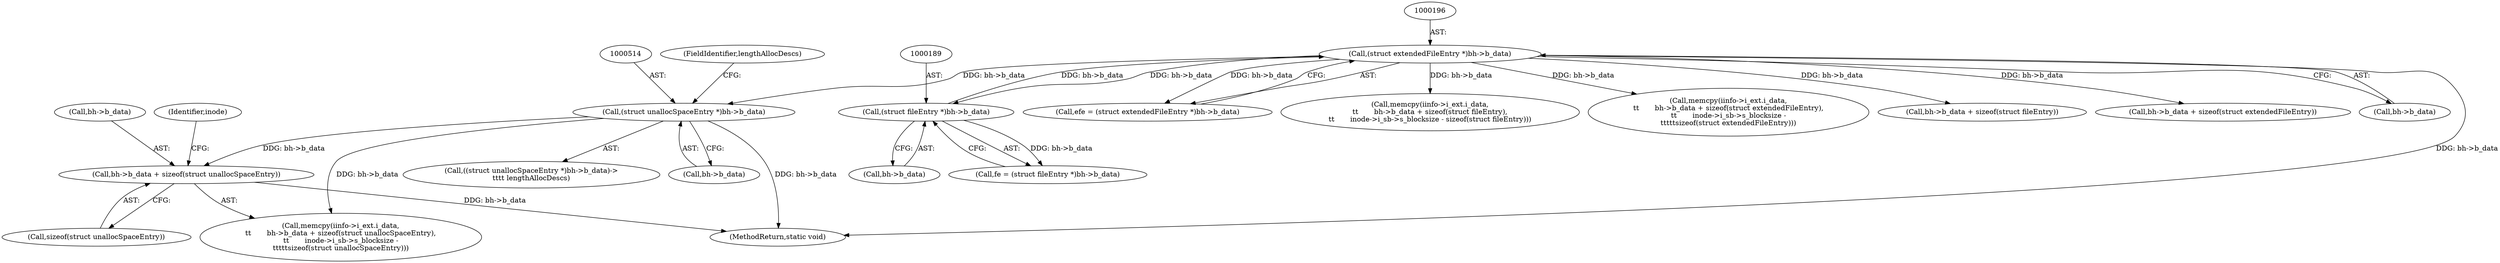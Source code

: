 digraph "0_linux_c03aa9f6e1f938618e6db2e23afef0574efeeb65@API" {
"1000540" [label="(Call,bh->b_data + sizeof(struct unallocSpaceEntry))"];
"1000513" [label="(Call,(struct unallocSpaceEntry *)bh->b_data)"];
"1000195" [label="(Call,(struct extendedFileEntry *)bh->b_data)"];
"1000188" [label="(Call,(struct fileEntry *)bh->b_data)"];
"1000193" [label="(Call,efe = (struct extendedFileEntry *)bh->b_data)"];
"1000534" [label="(Call,memcpy(iinfo->i_ext.i_data,\n\t\t       bh->b_data + sizeof(struct unallocSpaceEntry),\n\t\t       inode->i_sb->s_blocksize -\n\t\t\t\t\tsizeof(struct unallocSpaceEntry)))"];
"1001145" [label="(MethodReturn,static void)"];
"1000512" [label="(Call,((struct unallocSpaceEntry *)bh->b_data)->\n\t\t\t\t lengthAllocDescs)"];
"1000466" [label="(Call,memcpy(iinfo->i_ext.i_data,\n\t\t       bh->b_data + sizeof(struct fileEntry),\n\t\t       inode->i_sb->s_blocksize - sizeof(struct fileEntry)))"];
"1000518" [label="(FieldIdentifier,lengthAllocDescs)"];
"1000544" [label="(Call,sizeof(struct unallocSpaceEntry))"];
"1000515" [label="(Call,bh->b_data)"];
"1000540" [label="(Call,bh->b_data + sizeof(struct unallocSpaceEntry))"];
"1000541" [label="(Call,bh->b_data)"];
"1000186" [label="(Call,fe = (struct fileEntry *)bh->b_data)"];
"1000410" [label="(Call,memcpy(iinfo->i_ext.i_data,\n\t\t       bh->b_data + sizeof(struct extendedFileEntry),\n\t\t       inode->i_sb->s_blocksize -\n\t\t\t\t\tsizeof(struct extendedFileEntry)))"];
"1000549" [label="(Identifier,inode)"];
"1000188" [label="(Call,(struct fileEntry *)bh->b_data)"];
"1000472" [label="(Call,bh->b_data + sizeof(struct fileEntry))"];
"1000190" [label="(Call,bh->b_data)"];
"1000416" [label="(Call,bh->b_data + sizeof(struct extendedFileEntry))"];
"1000513" [label="(Call,(struct unallocSpaceEntry *)bh->b_data)"];
"1000197" [label="(Call,bh->b_data)"];
"1000195" [label="(Call,(struct extendedFileEntry *)bh->b_data)"];
"1000540" -> "1000534"  [label="AST: "];
"1000540" -> "1000544"  [label="CFG: "];
"1000541" -> "1000540"  [label="AST: "];
"1000544" -> "1000540"  [label="AST: "];
"1000549" -> "1000540"  [label="CFG: "];
"1000540" -> "1001145"  [label="DDG: bh->b_data"];
"1000513" -> "1000540"  [label="DDG: bh->b_data"];
"1000513" -> "1000512"  [label="AST: "];
"1000513" -> "1000515"  [label="CFG: "];
"1000514" -> "1000513"  [label="AST: "];
"1000515" -> "1000513"  [label="AST: "];
"1000518" -> "1000513"  [label="CFG: "];
"1000513" -> "1001145"  [label="DDG: bh->b_data"];
"1000195" -> "1000513"  [label="DDG: bh->b_data"];
"1000513" -> "1000534"  [label="DDG: bh->b_data"];
"1000195" -> "1000193"  [label="AST: "];
"1000195" -> "1000197"  [label="CFG: "];
"1000196" -> "1000195"  [label="AST: "];
"1000197" -> "1000195"  [label="AST: "];
"1000193" -> "1000195"  [label="CFG: "];
"1000195" -> "1001145"  [label="DDG: bh->b_data"];
"1000195" -> "1000188"  [label="DDG: bh->b_data"];
"1000195" -> "1000193"  [label="DDG: bh->b_data"];
"1000188" -> "1000195"  [label="DDG: bh->b_data"];
"1000195" -> "1000410"  [label="DDG: bh->b_data"];
"1000195" -> "1000416"  [label="DDG: bh->b_data"];
"1000195" -> "1000466"  [label="DDG: bh->b_data"];
"1000195" -> "1000472"  [label="DDG: bh->b_data"];
"1000188" -> "1000186"  [label="AST: "];
"1000188" -> "1000190"  [label="CFG: "];
"1000189" -> "1000188"  [label="AST: "];
"1000190" -> "1000188"  [label="AST: "];
"1000186" -> "1000188"  [label="CFG: "];
"1000188" -> "1000186"  [label="DDG: bh->b_data"];
}
